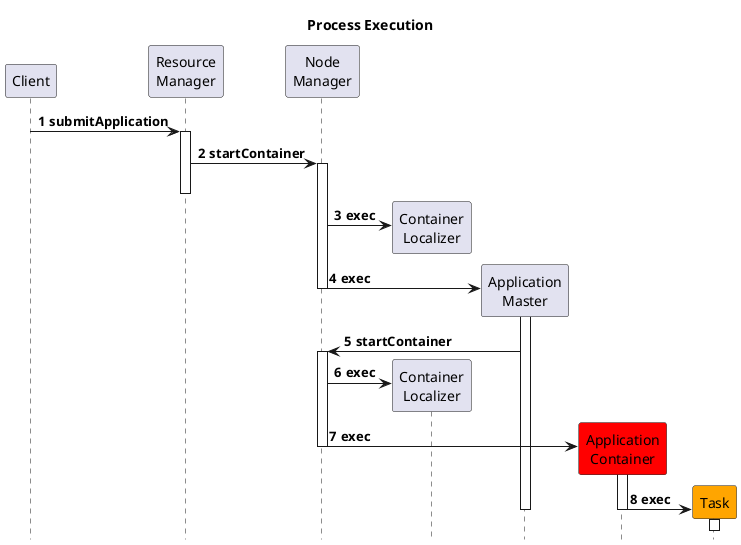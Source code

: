 @startuml
title Process Execution
autonumber
hide footbox

participant "Client" as C
participant "Resource\nManager" as RM
'participant "History\nServer" as HS
participant "Node\nManager" as NM
'participant "Shuffle\nHandler" as SS
participant "Container\nLocalizer" as CL
participant "Application\nMaster" as AM
'participant "Client\nService" as CS
participant "Application\nContainer" as AC #red
participant "Task" as T #orange
'participant "Name\nNode" as NN
'participant "Data\nNode" as DN
'participant "File\nSystem" as FS
'participant "Kerberos\nKDC" as KDC

'1
C->RM: <b>submitApplication
  activate RM

'2
RM->NM: <b>startContainer
  activate NM
  deactivate RM

'3
  create CL
NM->CL: <b>exec
'  note right #green: Q1 -Run as who?

'4
  create AM
NM->AM: <b>exec
'  note right #green: Q2 - Run as who?
  deactivate NM
  activate AM

'5
AM->NM: <b>startContainer
  activate NM
  create CL

'6
NM->CL: <b>exec

'7
  create AC
NM->AC: <b>exec
'  note right #green: Q3 - Run as who?\nQ4 - Is this user code?
  deactivate NM
  activate AC

'8
  create T
AC->T: <b>exec
'  note right #green: Q5 - Run as who?\nQ6 - Or is this user code?
  activate T
  deactivate T
  deactivate AC
  deactivate AM

@enduml